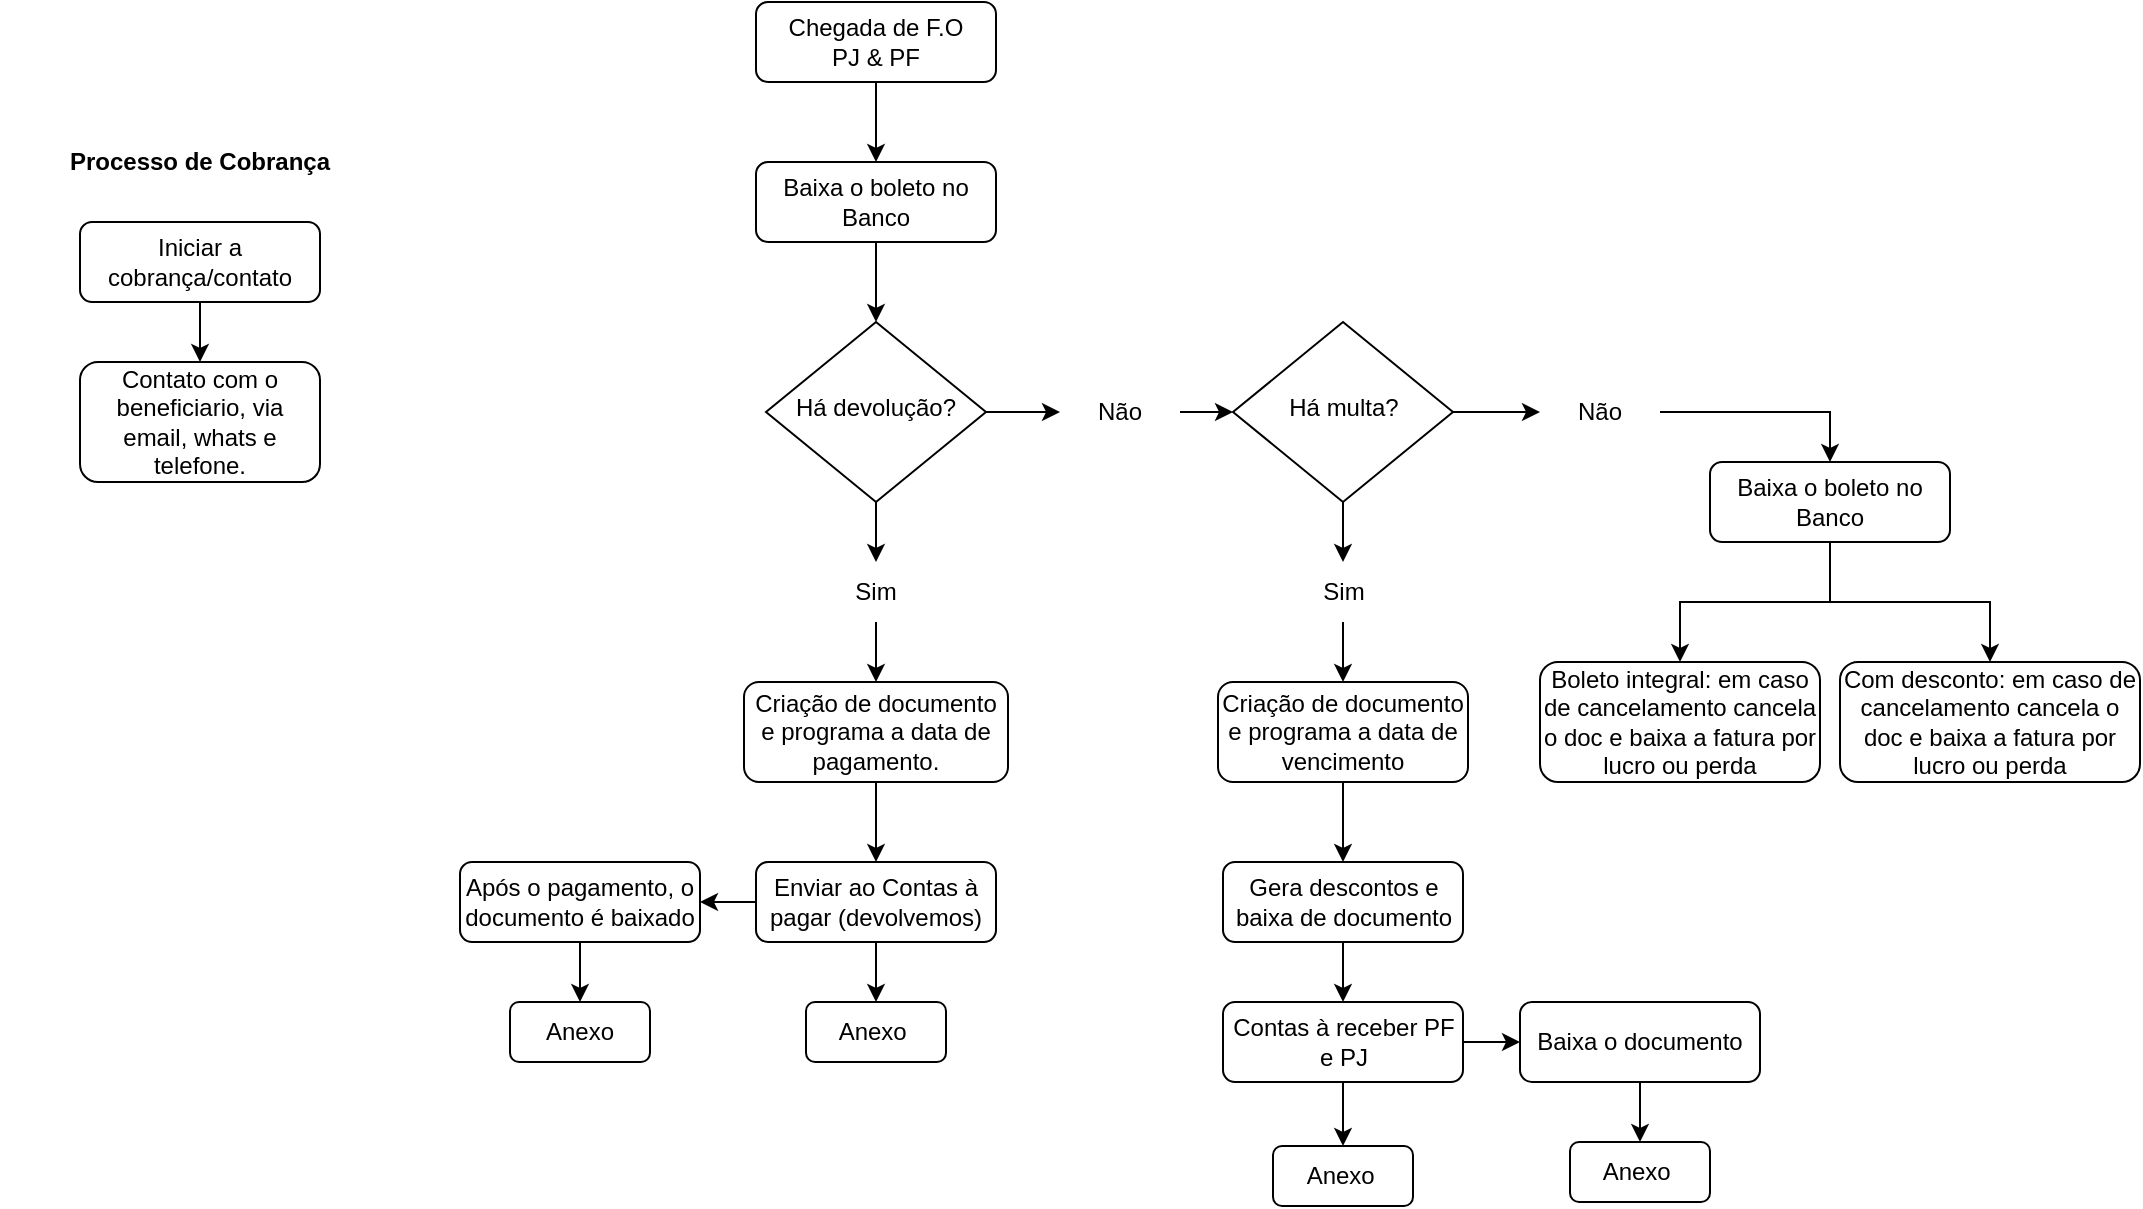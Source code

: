 <mxfile version="22.1.3" type="github">
  <diagram id="C5RBs43oDa-KdzZeNtuy" name="Page-1">
    <mxGraphModel dx="2261" dy="764" grid="1" gridSize="10" guides="1" tooltips="1" connect="1" arrows="1" fold="1" page="1" pageScale="1" pageWidth="827" pageHeight="1169" math="0" shadow="0">
      <root>
        <mxCell id="WIyWlLk6GJQsqaUBKTNV-0" />
        <mxCell id="WIyWlLk6GJQsqaUBKTNV-1" parent="WIyWlLk6GJQsqaUBKTNV-0" />
        <mxCell id="gmkcOeyq3huJtDNITMZC-62" value="" style="edgeStyle=orthogonalEdgeStyle;rounded=0;orthogonalLoop=1;jettySize=auto;html=1;" parent="WIyWlLk6GJQsqaUBKTNV-1" source="WIyWlLk6GJQsqaUBKTNV-3" target="gmkcOeyq3huJtDNITMZC-38" edge="1">
          <mxGeometry relative="1" as="geometry" />
        </mxCell>
        <mxCell id="WIyWlLk6GJQsqaUBKTNV-3" value="Chegada de F.O &lt;br&gt;PJ &amp;amp; PF" style="rounded=1;whiteSpace=wrap;html=1;fontSize=12;glass=0;strokeWidth=1;shadow=0;" parent="WIyWlLk6GJQsqaUBKTNV-1" vertex="1">
          <mxGeometry x="128" y="30" width="120" height="40" as="geometry" />
        </mxCell>
        <mxCell id="gmkcOeyq3huJtDNITMZC-30" value="" style="edgeStyle=orthogonalEdgeStyle;rounded=0;orthogonalLoop=1;jettySize=auto;html=1;" parent="WIyWlLk6GJQsqaUBKTNV-1" source="WIyWlLk6GJQsqaUBKTNV-6" target="HIPqE_qxqlqEdpRQY_pM-4" edge="1">
          <mxGeometry relative="1" as="geometry" />
        </mxCell>
        <mxCell id="gmkcOeyq3huJtDNITMZC-67" value="" style="edgeStyle=orthogonalEdgeStyle;rounded=0;orthogonalLoop=1;jettySize=auto;html=1;" parent="WIyWlLk6GJQsqaUBKTNV-1" source="WIyWlLk6GJQsqaUBKTNV-6" target="HIPqE_qxqlqEdpRQY_pM-2" edge="1">
          <mxGeometry relative="1" as="geometry" />
        </mxCell>
        <mxCell id="WIyWlLk6GJQsqaUBKTNV-6" value="Há devolução?" style="rhombus;whiteSpace=wrap;html=1;shadow=0;fontFamily=Helvetica;fontSize=12;align=center;strokeWidth=1;spacing=6;spacingTop=-4;" parent="WIyWlLk6GJQsqaUBKTNV-1" vertex="1">
          <mxGeometry x="133" y="190" width="110" height="90" as="geometry" />
        </mxCell>
        <mxCell id="gmkcOeyq3huJtDNITMZC-46" value="" style="edgeStyle=orthogonalEdgeStyle;rounded=0;orthogonalLoop=1;jettySize=auto;html=1;" parent="WIyWlLk6GJQsqaUBKTNV-1" source="WIyWlLk6GJQsqaUBKTNV-7" target="gmkcOeyq3huJtDNITMZC-45" edge="1">
          <mxGeometry relative="1" as="geometry" />
        </mxCell>
        <mxCell id="WIyWlLk6GJQsqaUBKTNV-7" value="Iniciar a cobrança/contato" style="rounded=1;whiteSpace=wrap;html=1;fontSize=12;glass=0;strokeWidth=1;shadow=0;" parent="WIyWlLk6GJQsqaUBKTNV-1" vertex="1">
          <mxGeometry x="-210" y="140" width="120" height="40" as="geometry" />
        </mxCell>
        <mxCell id="gmkcOeyq3huJtDNITMZC-48" value="" style="edgeStyle=orthogonalEdgeStyle;rounded=0;orthogonalLoop=1;jettySize=auto;html=1;" parent="WIyWlLk6GJQsqaUBKTNV-1" source="WIyWlLk6GJQsqaUBKTNV-11" target="gmkcOeyq3huJtDNITMZC-47" edge="1">
          <mxGeometry relative="1" as="geometry" />
        </mxCell>
        <mxCell id="gmkcOeyq3huJtDNITMZC-54" value="" style="edgeStyle=orthogonalEdgeStyle;rounded=0;orthogonalLoop=1;jettySize=auto;html=1;" parent="WIyWlLk6GJQsqaUBKTNV-1" source="WIyWlLk6GJQsqaUBKTNV-11" target="gmkcOeyq3huJtDNITMZC-53" edge="1">
          <mxGeometry relative="1" as="geometry" />
        </mxCell>
        <mxCell id="WIyWlLk6GJQsqaUBKTNV-11" value="Enviar ao Contas à pagar (devolvemos)" style="rounded=1;whiteSpace=wrap;html=1;fontSize=12;glass=0;strokeWidth=1;shadow=0;" parent="WIyWlLk6GJQsqaUBKTNV-1" vertex="1">
          <mxGeometry x="128" y="460" width="120" height="40" as="geometry" />
        </mxCell>
        <mxCell id="gmkcOeyq3huJtDNITMZC-10" value="" style="edgeStyle=orthogonalEdgeStyle;rounded=0;orthogonalLoop=1;jettySize=auto;html=1;" parent="WIyWlLk6GJQsqaUBKTNV-1" source="WIyWlLk6GJQsqaUBKTNV-12" target="WIyWlLk6GJQsqaUBKTNV-11" edge="1">
          <mxGeometry relative="1" as="geometry" />
        </mxCell>
        <mxCell id="WIyWlLk6GJQsqaUBKTNV-12" value="Criação de documento e programa a data de pagamento." style="rounded=1;whiteSpace=wrap;html=1;fontSize=12;glass=0;strokeWidth=1;shadow=0;" parent="WIyWlLk6GJQsqaUBKTNV-1" vertex="1">
          <mxGeometry x="122" y="370" width="132" height="50" as="geometry" />
        </mxCell>
        <mxCell id="gmkcOeyq3huJtDNITMZC-68" value="" style="edgeStyle=orthogonalEdgeStyle;rounded=0;orthogonalLoop=1;jettySize=auto;html=1;" parent="WIyWlLk6GJQsqaUBKTNV-1" source="HIPqE_qxqlqEdpRQY_pM-2" target="WIyWlLk6GJQsqaUBKTNV-12" edge="1">
          <mxGeometry relative="1" as="geometry" />
        </mxCell>
        <mxCell id="HIPqE_qxqlqEdpRQY_pM-2" value="Sim" style="text;html=1;strokeColor=none;fillColor=none;align=center;verticalAlign=middle;whiteSpace=wrap;rounded=0;" parent="WIyWlLk6GJQsqaUBKTNV-1" vertex="1">
          <mxGeometry x="158" y="310" width="60" height="30" as="geometry" />
        </mxCell>
        <mxCell id="gmkcOeyq3huJtDNITMZC-23" value="" style="edgeStyle=orthogonalEdgeStyle;rounded=0;orthogonalLoop=1;jettySize=auto;html=1;" parent="WIyWlLk6GJQsqaUBKTNV-1" source="HIPqE_qxqlqEdpRQY_pM-4" target="HIPqE_qxqlqEdpRQY_pM-14" edge="1">
          <mxGeometry relative="1" as="geometry" />
        </mxCell>
        <mxCell id="HIPqE_qxqlqEdpRQY_pM-4" value="Não" style="text;html=1;strokeColor=none;fillColor=none;align=center;verticalAlign=middle;whiteSpace=wrap;rounded=0;" parent="WIyWlLk6GJQsqaUBKTNV-1" vertex="1">
          <mxGeometry x="280" y="220" width="60" height="30" as="geometry" />
        </mxCell>
        <mxCell id="gmkcOeyq3huJtDNITMZC-32" value="" style="edgeStyle=orthogonalEdgeStyle;rounded=0;orthogonalLoop=1;jettySize=auto;html=1;" parent="WIyWlLk6GJQsqaUBKTNV-1" source="HIPqE_qxqlqEdpRQY_pM-14" target="gmkcOeyq3huJtDNITMZC-1" edge="1">
          <mxGeometry relative="1" as="geometry" />
        </mxCell>
        <mxCell id="gmkcOeyq3huJtDNITMZC-33" value="" style="edgeStyle=orthogonalEdgeStyle;rounded=0;orthogonalLoop=1;jettySize=auto;html=1;" parent="WIyWlLk6GJQsqaUBKTNV-1" source="HIPqE_qxqlqEdpRQY_pM-14" target="gmkcOeyq3huJtDNITMZC-25" edge="1">
          <mxGeometry relative="1" as="geometry" />
        </mxCell>
        <mxCell id="HIPqE_qxqlqEdpRQY_pM-14" value="Há multa?" style="rhombus;whiteSpace=wrap;html=1;shadow=0;fontFamily=Helvetica;fontSize=12;align=center;strokeWidth=1;spacing=6;spacingTop=-4;" parent="WIyWlLk6GJQsqaUBKTNV-1" vertex="1">
          <mxGeometry x="366.5" y="190" width="110" height="90" as="geometry" />
        </mxCell>
        <mxCell id="gmkcOeyq3huJtDNITMZC-34" value="" style="edgeStyle=orthogonalEdgeStyle;rounded=0;orthogonalLoop=1;jettySize=auto;html=1;" parent="WIyWlLk6GJQsqaUBKTNV-1" source="HIPqE_qxqlqEdpRQY_pM-15" target="gmkcOeyq3huJtDNITMZC-5" edge="1">
          <mxGeometry relative="1" as="geometry" />
        </mxCell>
        <mxCell id="HIPqE_qxqlqEdpRQY_pM-15" value="Criação de documento e programa a data de vencimento" style="rounded=1;whiteSpace=wrap;html=1;fontSize=12;glass=0;strokeWidth=1;shadow=0;" parent="WIyWlLk6GJQsqaUBKTNV-1" vertex="1">
          <mxGeometry x="359" y="370" width="125" height="50" as="geometry" />
        </mxCell>
        <mxCell id="gmkcOeyq3huJtDNITMZC-61" value="" style="edgeStyle=orthogonalEdgeStyle;rounded=0;orthogonalLoop=1;jettySize=auto;html=1;" parent="WIyWlLk6GJQsqaUBKTNV-1" source="gmkcOeyq3huJtDNITMZC-1" target="gmkcOeyq3huJtDNITMZC-41" edge="1">
          <mxGeometry relative="1" as="geometry" />
        </mxCell>
        <mxCell id="gmkcOeyq3huJtDNITMZC-1" value="Não" style="text;html=1;strokeColor=none;fillColor=none;align=center;verticalAlign=middle;whiteSpace=wrap;rounded=0;" parent="WIyWlLk6GJQsqaUBKTNV-1" vertex="1">
          <mxGeometry x="520" y="220" width="60" height="30" as="geometry" />
        </mxCell>
        <mxCell id="gmkcOeyq3huJtDNITMZC-81" value="" style="edgeStyle=orthogonalEdgeStyle;rounded=0;orthogonalLoop=1;jettySize=auto;html=1;" parent="WIyWlLk6GJQsqaUBKTNV-1" source="gmkcOeyq3huJtDNITMZC-5" target="gmkcOeyq3huJtDNITMZC-35" edge="1">
          <mxGeometry relative="1" as="geometry" />
        </mxCell>
        <mxCell id="gmkcOeyq3huJtDNITMZC-5" value="Gera descontos e baixa de documento" style="rounded=1;whiteSpace=wrap;html=1;fontSize=12;glass=0;strokeWidth=1;shadow=0;" parent="WIyWlLk6GJQsqaUBKTNV-1" vertex="1">
          <mxGeometry x="361.5" y="460" width="120" height="40" as="geometry" />
        </mxCell>
        <mxCell id="gmkcOeyq3huJtDNITMZC-56" value="" style="edgeStyle=orthogonalEdgeStyle;rounded=0;orthogonalLoop=1;jettySize=auto;html=1;" parent="WIyWlLk6GJQsqaUBKTNV-1" source="gmkcOeyq3huJtDNITMZC-35" target="gmkcOeyq3huJtDNITMZC-55" edge="1">
          <mxGeometry relative="1" as="geometry" />
        </mxCell>
        <mxCell id="gmkcOeyq3huJtDNITMZC-86" value="" style="edgeStyle=orthogonalEdgeStyle;rounded=0;orthogonalLoop=1;jettySize=auto;html=1;" parent="WIyWlLk6GJQsqaUBKTNV-1" source="gmkcOeyq3huJtDNITMZC-35" target="gmkcOeyq3huJtDNITMZC-71" edge="1">
          <mxGeometry relative="1" as="geometry" />
        </mxCell>
        <mxCell id="gmkcOeyq3huJtDNITMZC-35" value="Contas à receber PF e PJ" style="rounded=1;whiteSpace=wrap;html=1;fontSize=12;glass=0;strokeWidth=1;shadow=0;" parent="WIyWlLk6GJQsqaUBKTNV-1" vertex="1">
          <mxGeometry x="361.5" y="530" width="120" height="40" as="geometry" />
        </mxCell>
        <mxCell id="gmkcOeyq3huJtDNITMZC-66" value="" style="edgeStyle=orthogonalEdgeStyle;rounded=0;orthogonalLoop=1;jettySize=auto;html=1;" parent="WIyWlLk6GJQsqaUBKTNV-1" source="gmkcOeyq3huJtDNITMZC-38" target="WIyWlLk6GJQsqaUBKTNV-6" edge="1">
          <mxGeometry relative="1" as="geometry" />
        </mxCell>
        <mxCell id="gmkcOeyq3huJtDNITMZC-38" value="Baixa o boleto no Banco" style="rounded=1;whiteSpace=wrap;html=1;fontSize=12;glass=0;strokeWidth=1;shadow=0;" parent="WIyWlLk6GJQsqaUBKTNV-1" vertex="1">
          <mxGeometry x="128" y="110" width="120" height="40" as="geometry" />
        </mxCell>
        <mxCell id="gmkcOeyq3huJtDNITMZC-90" value="" style="edgeStyle=orthogonalEdgeStyle;rounded=0;orthogonalLoop=1;jettySize=auto;html=1;" parent="WIyWlLk6GJQsqaUBKTNV-1" source="gmkcOeyq3huJtDNITMZC-41" target="gmkcOeyq3huJtDNITMZC-43" edge="1">
          <mxGeometry relative="1" as="geometry" />
        </mxCell>
        <mxCell id="gmkcOeyq3huJtDNITMZC-91" value="" style="edgeStyle=orthogonalEdgeStyle;rounded=0;orthogonalLoop=1;jettySize=auto;html=1;" parent="WIyWlLk6GJQsqaUBKTNV-1" source="gmkcOeyq3huJtDNITMZC-41" target="gmkcOeyq3huJtDNITMZC-42" edge="1">
          <mxGeometry relative="1" as="geometry" />
        </mxCell>
        <mxCell id="gmkcOeyq3huJtDNITMZC-41" value="Baixa o boleto no Banco" style="rounded=1;whiteSpace=wrap;html=1;fontSize=12;glass=0;strokeWidth=1;shadow=0;" parent="WIyWlLk6GJQsqaUBKTNV-1" vertex="1">
          <mxGeometry x="605" y="260" width="120" height="40" as="geometry" />
        </mxCell>
        <mxCell id="gmkcOeyq3huJtDNITMZC-42" value="Boleto integral: em caso de cancelamento cancela o doc e baixa a fatura por lucro ou perda" style="rounded=1;whiteSpace=wrap;html=1;fontSize=12;glass=0;strokeWidth=1;shadow=0;" parent="WIyWlLk6GJQsqaUBKTNV-1" vertex="1">
          <mxGeometry x="520" y="360" width="140" height="60" as="geometry" />
        </mxCell>
        <mxCell id="gmkcOeyq3huJtDNITMZC-43" value="Com desconto: em caso de cancelamento cancela o doc e baixa a fatura por lucro ou perda" style="rounded=1;whiteSpace=wrap;html=1;fontSize=12;glass=0;strokeWidth=1;shadow=0;" parent="WIyWlLk6GJQsqaUBKTNV-1" vertex="1">
          <mxGeometry x="670" y="360" width="150" height="60" as="geometry" />
        </mxCell>
        <mxCell id="gmkcOeyq3huJtDNITMZC-45" value="Contato com o beneficiario, via email, whats e telefone." style="rounded=1;whiteSpace=wrap;html=1;glass=0;strokeWidth=1;shadow=0;" parent="WIyWlLk6GJQsqaUBKTNV-1" vertex="1">
          <mxGeometry x="-210" y="210" width="120" height="60" as="geometry" />
        </mxCell>
        <mxCell id="gmkcOeyq3huJtDNITMZC-47" value="Anexo&amp;nbsp;" style="rounded=1;whiteSpace=wrap;html=1;fontSize=12;glass=0;strokeWidth=1;shadow=0;" parent="WIyWlLk6GJQsqaUBKTNV-1" vertex="1">
          <mxGeometry x="153" y="530" width="70" height="30" as="geometry" />
        </mxCell>
        <mxCell id="gmkcOeyq3huJtDNITMZC-60" value="" style="edgeStyle=orthogonalEdgeStyle;rounded=0;orthogonalLoop=1;jettySize=auto;html=1;" parent="WIyWlLk6GJQsqaUBKTNV-1" source="gmkcOeyq3huJtDNITMZC-53" target="gmkcOeyq3huJtDNITMZC-59" edge="1">
          <mxGeometry relative="1" as="geometry" />
        </mxCell>
        <mxCell id="gmkcOeyq3huJtDNITMZC-53" value="Após o pagamento, o documento é baixado" style="whiteSpace=wrap;html=1;rounded=1;glass=0;strokeWidth=1;shadow=0;" parent="WIyWlLk6GJQsqaUBKTNV-1" vertex="1">
          <mxGeometry x="-20" y="460" width="120" height="40" as="geometry" />
        </mxCell>
        <mxCell id="gmkcOeyq3huJtDNITMZC-74" value="" style="edgeStyle=orthogonalEdgeStyle;rounded=0;orthogonalLoop=1;jettySize=auto;html=1;" parent="WIyWlLk6GJQsqaUBKTNV-1" source="gmkcOeyq3huJtDNITMZC-55" target="gmkcOeyq3huJtDNITMZC-72" edge="1">
          <mxGeometry relative="1" as="geometry" />
        </mxCell>
        <mxCell id="gmkcOeyq3huJtDNITMZC-55" value="Baixa o documento" style="rounded=1;whiteSpace=wrap;html=1;fontSize=12;glass=0;strokeWidth=1;shadow=0;" parent="WIyWlLk6GJQsqaUBKTNV-1" vertex="1">
          <mxGeometry x="510" y="530" width="120" height="40" as="geometry" />
        </mxCell>
        <mxCell id="gmkcOeyq3huJtDNITMZC-59" value="Anexo" style="whiteSpace=wrap;html=1;rounded=1;glass=0;strokeWidth=1;shadow=0;" parent="WIyWlLk6GJQsqaUBKTNV-1" vertex="1">
          <mxGeometry x="5" y="530" width="70" height="30" as="geometry" />
        </mxCell>
        <mxCell id="gmkcOeyq3huJtDNITMZC-64" value="" style="edgeStyle=orthogonalEdgeStyle;rounded=0;orthogonalLoop=1;jettySize=auto;html=1;" parent="WIyWlLk6GJQsqaUBKTNV-1" source="gmkcOeyq3huJtDNITMZC-25" target="HIPqE_qxqlqEdpRQY_pM-15" edge="1">
          <mxGeometry relative="1" as="geometry" />
        </mxCell>
        <mxCell id="gmkcOeyq3huJtDNITMZC-25" value="Sim" style="text;html=1;strokeColor=none;fillColor=none;align=center;verticalAlign=middle;whiteSpace=wrap;rounded=0;" parent="WIyWlLk6GJQsqaUBKTNV-1" vertex="1">
          <mxGeometry x="391.5" y="310" width="60" height="30" as="geometry" />
        </mxCell>
        <mxCell id="gmkcOeyq3huJtDNITMZC-71" value="Anexo&amp;nbsp;" style="rounded=1;whiteSpace=wrap;html=1;fontSize=12;glass=0;strokeWidth=1;shadow=0;" parent="WIyWlLk6GJQsqaUBKTNV-1" vertex="1">
          <mxGeometry x="386.5" y="602" width="70" height="30" as="geometry" />
        </mxCell>
        <mxCell id="gmkcOeyq3huJtDNITMZC-72" value="Anexo&amp;nbsp;" style="rounded=1;whiteSpace=wrap;html=1;fontSize=12;glass=0;strokeWidth=1;shadow=0;" parent="WIyWlLk6GJQsqaUBKTNV-1" vertex="1">
          <mxGeometry x="535" y="600" width="70" height="30" as="geometry" />
        </mxCell>
        <mxCell id="gmkcOeyq3huJtDNITMZC-92" value="&lt;b&gt;Processo de Cobrança&lt;/b&gt;" style="text;html=1;strokeColor=none;fillColor=none;align=center;verticalAlign=middle;whiteSpace=wrap;rounded=0;" parent="WIyWlLk6GJQsqaUBKTNV-1" vertex="1">
          <mxGeometry x="-250" y="90" width="200" height="40" as="geometry" />
        </mxCell>
      </root>
    </mxGraphModel>
  </diagram>
</mxfile>
